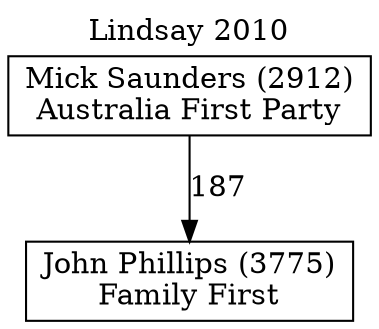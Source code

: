 // House preference flow
digraph "John Phillips (3775)_Lindsay_2010" {
	graph [label="Lindsay 2010" labelloc=t mclimit=10]
	node [shape=box]
	"John Phillips (3775)" [label="John Phillips (3775)
Family First"]
	"Mick Saunders (2912)" [label="Mick Saunders (2912)
Australia First Party"]
	"Mick Saunders (2912)" -> "John Phillips (3775)" [label=187]
}
